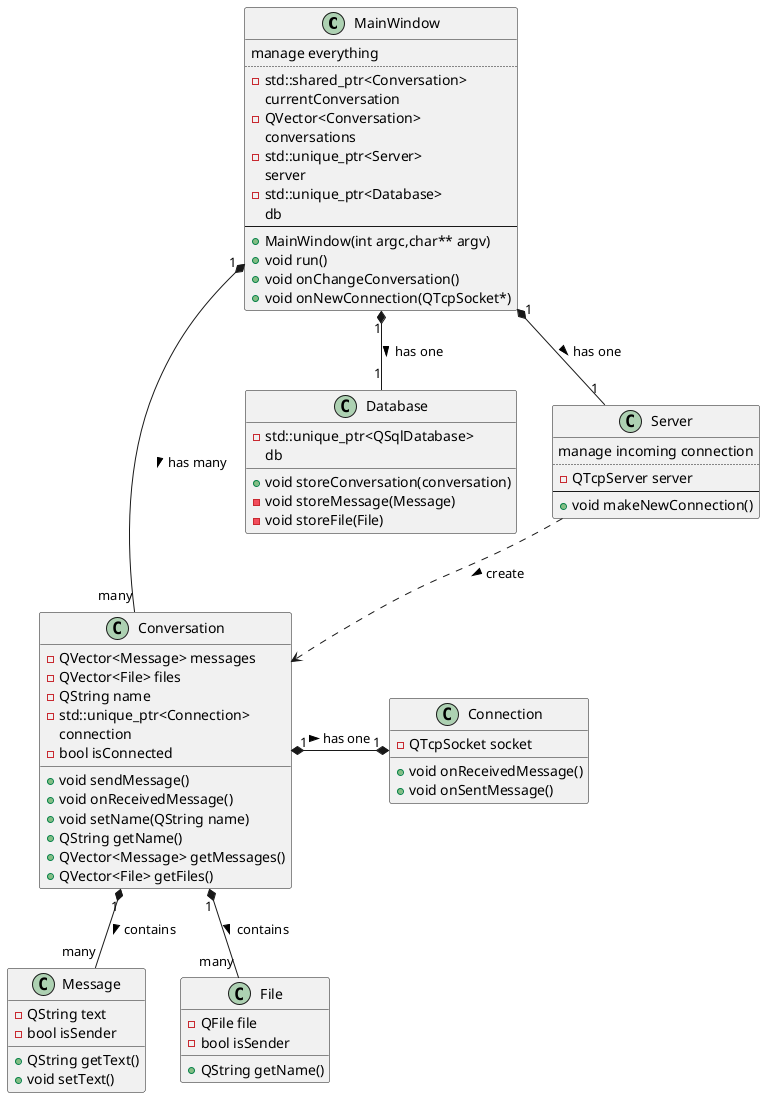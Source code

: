 
@startuml

class MainWindow
class Database
class Conversation
class Message
class Server
class Connection
class File

MainWindow "1" *-- "many" Conversation : has many >
MainWindow "1" *-- "1" Database : has one >
MainWindow "1" *-- "1" Server : has one >
Conversation "1" *-- "many" Message : contains >
Conversation "1" *-- "many" File : contains >
Server ..> Conversation : create >
Conversation "1" *-* "1" Connection : has one >

class MainWindow {
manage everything
..
-std::shared_ptr<Conversation>
currentConversation
-QVector<Conversation>
conversations
-std::unique_ptr<Server>
server
-std::unique_ptr<Database>
db
--
+MainWindow(int argc,char** argv)
+void run()
+void onChangeConversation()
+void onNewConnection(QTcpSocket*)
}

class Conversation {
+void sendMessage()
+void onReceivedMessage()
+void setName(QString name)
+QString getName()
+QVector<Message> getMessages()
+QVector<File> getFiles()
-QVector<Message> messages
-QVector<File> files
-QString name
-std::unique_ptr<Connection>
connection
-bool isConnected
}

class Message {
+QString getText()
+void setText()
-QString text
-bool isSender
}

class Server {
manage incoming connection
..
-QTcpServer server
--
+void makeNewConnection()
}

class Connection {
+void onReceivedMessage()
+void onSentMessage()
-QTcpSocket socket
}

class File {
+QString getName()
-QFile file
-bool isSender
}

class Database {
-std::unique_ptr<QSqlDatabase>
db
+void storeConversation(conversation)
-void storeMessage(Message)
-void storeFile(File)
}

@enduml
